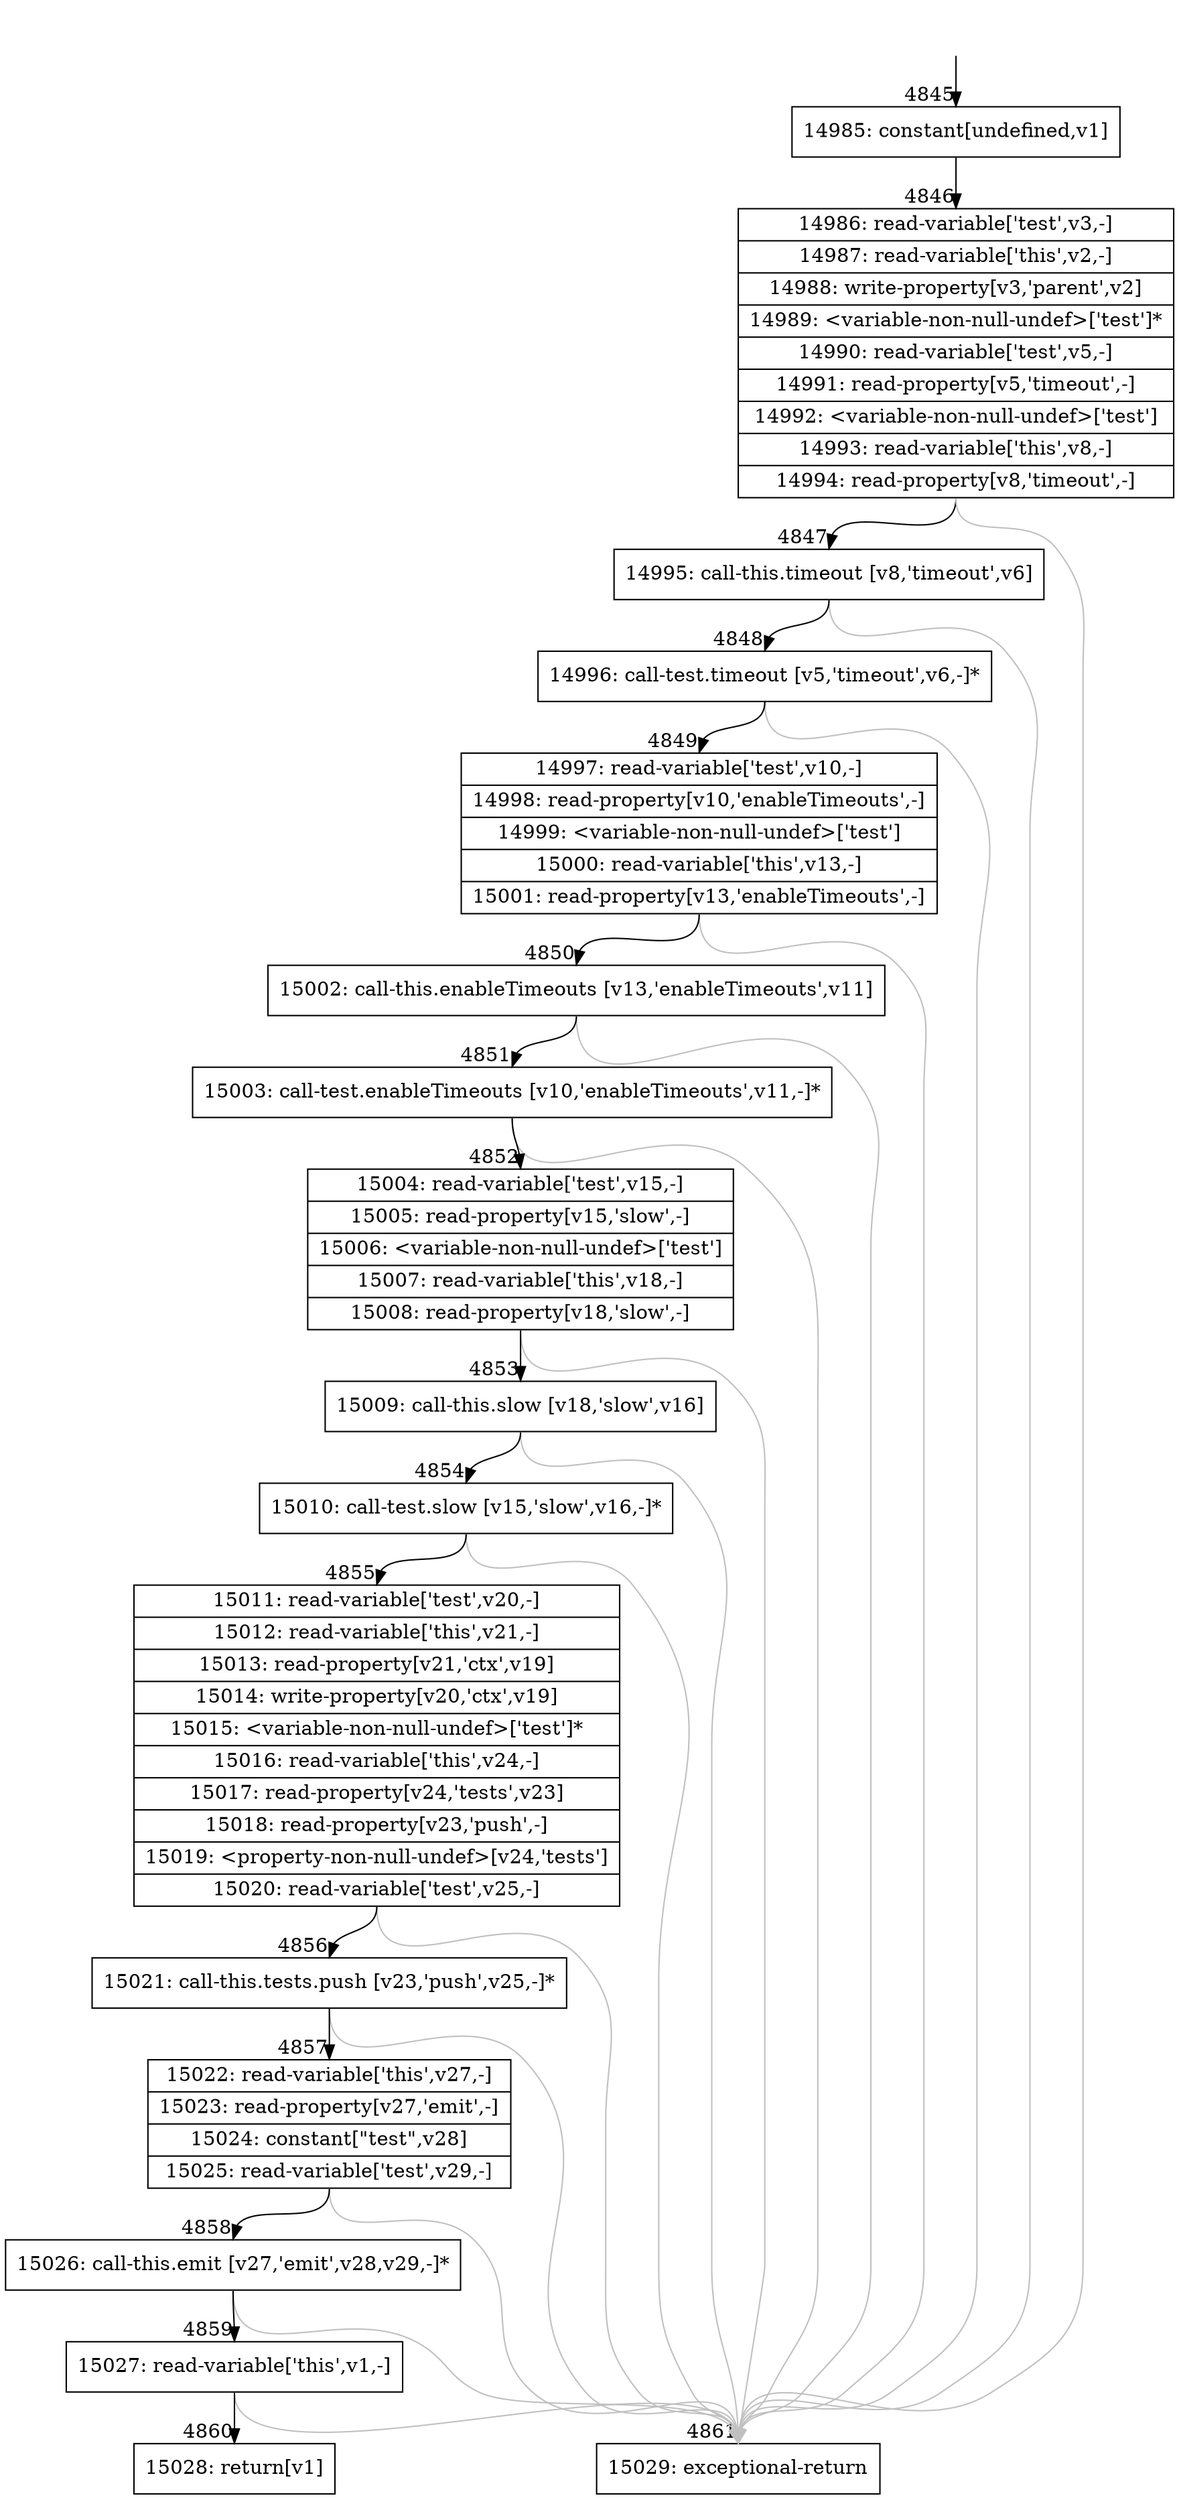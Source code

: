 digraph {
rankdir="TD"
BB_entry426[shape=none,label=""];
BB_entry426 -> BB4845 [tailport=s, headport=n, headlabel="    4845"]
BB4845 [shape=record label="{14985: constant[undefined,v1]}" ] 
BB4845 -> BB4846 [tailport=s, headport=n, headlabel="      4846"]
BB4846 [shape=record label="{14986: read-variable['test',v3,-]|14987: read-variable['this',v2,-]|14988: write-property[v3,'parent',v2]|14989: \<variable-non-null-undef\>['test']*|14990: read-variable['test',v5,-]|14991: read-property[v5,'timeout',-]|14992: \<variable-non-null-undef\>['test']|14993: read-variable['this',v8,-]|14994: read-property[v8,'timeout',-]}" ] 
BB4846 -> BB4847 [tailport=s, headport=n, headlabel="      4847"]
BB4846 -> BB4861 [tailport=s, headport=n, color=gray, headlabel="      4861"]
BB4847 [shape=record label="{14995: call-this.timeout [v8,'timeout',v6]}" ] 
BB4847 -> BB4848 [tailport=s, headport=n, headlabel="      4848"]
BB4847 -> BB4861 [tailport=s, headport=n, color=gray]
BB4848 [shape=record label="{14996: call-test.timeout [v5,'timeout',v6,-]*}" ] 
BB4848 -> BB4849 [tailport=s, headport=n, headlabel="      4849"]
BB4848 -> BB4861 [tailport=s, headport=n, color=gray]
BB4849 [shape=record label="{14997: read-variable['test',v10,-]|14998: read-property[v10,'enableTimeouts',-]|14999: \<variable-non-null-undef\>['test']|15000: read-variable['this',v13,-]|15001: read-property[v13,'enableTimeouts',-]}" ] 
BB4849 -> BB4850 [tailport=s, headport=n, headlabel="      4850"]
BB4849 -> BB4861 [tailport=s, headport=n, color=gray]
BB4850 [shape=record label="{15002: call-this.enableTimeouts [v13,'enableTimeouts',v11]}" ] 
BB4850 -> BB4851 [tailport=s, headport=n, headlabel="      4851"]
BB4850 -> BB4861 [tailport=s, headport=n, color=gray]
BB4851 [shape=record label="{15003: call-test.enableTimeouts [v10,'enableTimeouts',v11,-]*}" ] 
BB4851 -> BB4852 [tailport=s, headport=n, headlabel="      4852"]
BB4851 -> BB4861 [tailport=s, headport=n, color=gray]
BB4852 [shape=record label="{15004: read-variable['test',v15,-]|15005: read-property[v15,'slow',-]|15006: \<variable-non-null-undef\>['test']|15007: read-variable['this',v18,-]|15008: read-property[v18,'slow',-]}" ] 
BB4852 -> BB4853 [tailport=s, headport=n, headlabel="      4853"]
BB4852 -> BB4861 [tailport=s, headport=n, color=gray]
BB4853 [shape=record label="{15009: call-this.slow [v18,'slow',v16]}" ] 
BB4853 -> BB4854 [tailport=s, headport=n, headlabel="      4854"]
BB4853 -> BB4861 [tailport=s, headport=n, color=gray]
BB4854 [shape=record label="{15010: call-test.slow [v15,'slow',v16,-]*}" ] 
BB4854 -> BB4855 [tailport=s, headport=n, headlabel="      4855"]
BB4854 -> BB4861 [tailport=s, headport=n, color=gray]
BB4855 [shape=record label="{15011: read-variable['test',v20,-]|15012: read-variable['this',v21,-]|15013: read-property[v21,'ctx',v19]|15014: write-property[v20,'ctx',v19]|15015: \<variable-non-null-undef\>['test']*|15016: read-variable['this',v24,-]|15017: read-property[v24,'tests',v23]|15018: read-property[v23,'push',-]|15019: \<property-non-null-undef\>[v24,'tests']|15020: read-variable['test',v25,-]}" ] 
BB4855 -> BB4856 [tailport=s, headport=n, headlabel="      4856"]
BB4855 -> BB4861 [tailport=s, headport=n, color=gray]
BB4856 [shape=record label="{15021: call-this.tests.push [v23,'push',v25,-]*}" ] 
BB4856 -> BB4857 [tailport=s, headport=n, headlabel="      4857"]
BB4856 -> BB4861 [tailport=s, headport=n, color=gray]
BB4857 [shape=record label="{15022: read-variable['this',v27,-]|15023: read-property[v27,'emit',-]|15024: constant[\"test\",v28]|15025: read-variable['test',v29,-]}" ] 
BB4857 -> BB4858 [tailport=s, headport=n, headlabel="      4858"]
BB4857 -> BB4861 [tailport=s, headport=n, color=gray]
BB4858 [shape=record label="{15026: call-this.emit [v27,'emit',v28,v29,-]*}" ] 
BB4858 -> BB4859 [tailport=s, headport=n, headlabel="      4859"]
BB4858 -> BB4861 [tailport=s, headport=n, color=gray]
BB4859 [shape=record label="{15027: read-variable['this',v1,-]}" ] 
BB4859 -> BB4860 [tailport=s, headport=n, headlabel="      4860"]
BB4859 -> BB4861 [tailport=s, headport=n, color=gray]
BB4860 [shape=record label="{15028: return[v1]}" ] 
BB4861 [shape=record label="{15029: exceptional-return}" ] 
//#$~ 5606
}
